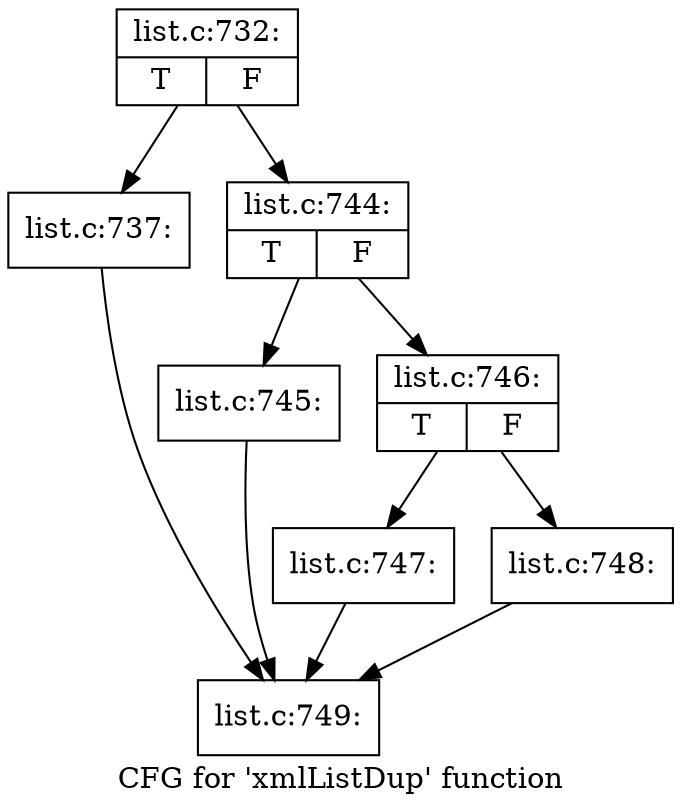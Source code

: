 digraph "CFG for 'xmlListDup' function" {
	label="CFG for 'xmlListDup' function";

	Node0x526f020 [shape=record,label="{list.c:732:|{<s0>T|<s1>F}}"];
	Node0x526f020 -> Node0x5272260;
	Node0x526f020 -> Node0x52722b0;
	Node0x5272260 [shape=record,label="{list.c:737:}"];
	Node0x5272260 -> Node0x526ef00;
	Node0x52722b0 [shape=record,label="{list.c:744:|{<s0>T|<s1>F}}"];
	Node0x52722b0 -> Node0x5272d40;
	Node0x52722b0 -> Node0x5272d90;
	Node0x5272d40 [shape=record,label="{list.c:745:}"];
	Node0x5272d40 -> Node0x526ef00;
	Node0x5272d90 [shape=record,label="{list.c:746:|{<s0>T|<s1>F}}"];
	Node0x5272d90 -> Node0x5273560;
	Node0x5272d90 -> Node0x52735b0;
	Node0x5273560 [shape=record,label="{list.c:747:}"];
	Node0x5273560 -> Node0x526ef00;
	Node0x52735b0 [shape=record,label="{list.c:748:}"];
	Node0x52735b0 -> Node0x526ef00;
	Node0x526ef00 [shape=record,label="{list.c:749:}"];
}
